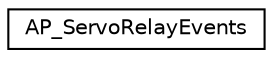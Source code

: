 digraph "Graphical Class Hierarchy"
{
 // INTERACTIVE_SVG=YES
  edge [fontname="Helvetica",fontsize="10",labelfontname="Helvetica",labelfontsize="10"];
  node [fontname="Helvetica",fontsize="10",shape=record];
  rankdir="LR";
  Node1 [label="AP_ServoRelayEvents",height=0.2,width=0.4,color="black", fillcolor="white", style="filled",URL="$classAP__ServoRelayEvents.html"];
}

